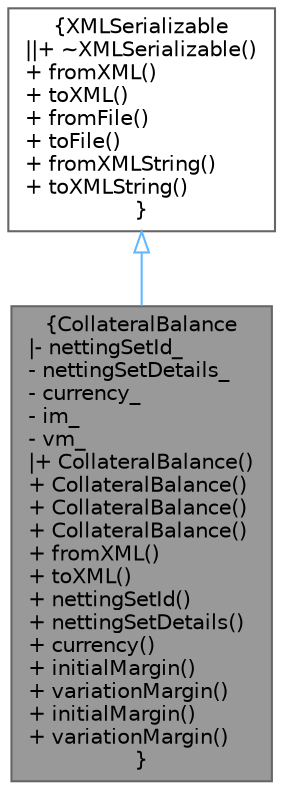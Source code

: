 digraph "CollateralBalance"
{
 // INTERACTIVE_SVG=YES
 // LATEX_PDF_SIZE
  bgcolor="transparent";
  edge [fontname=Helvetica,fontsize=10,labelfontname=Helvetica,labelfontsize=10];
  node [fontname=Helvetica,fontsize=10,shape=box,height=0.2,width=0.4];
  Node1 [label="{CollateralBalance\n|- nettingSetId_\l- nettingSetDetails_\l- currency_\l- im_\l- vm_\l|+ CollateralBalance()\l+ CollateralBalance()\l+ CollateralBalance()\l+ CollateralBalance()\l+ fromXML()\l+ toXML()\l+ nettingSetId()\l+ nettingSetDetails()\l+ currency()\l+ initialMargin()\l+ variationMargin()\l+ initialMargin()\l+ variationMargin()\l}",height=0.2,width=0.4,color="gray40", fillcolor="grey60", style="filled", fontcolor="black",tooltip=" "];
  Node2 -> Node1 [dir="back",color="steelblue1",style="solid",arrowtail="onormal"];
  Node2 [label="{XMLSerializable\n||+ ~XMLSerializable()\l+ fromXML()\l+ toXML()\l+ fromFile()\l+ toFile()\l+ fromXMLString()\l+ toXMLString()\l}",height=0.2,width=0.4,color="gray40", fillcolor="white", style="filled",URL="$classore_1_1data_1_1_x_m_l_serializable.html",tooltip="Base class for all serializable classes."];
}
